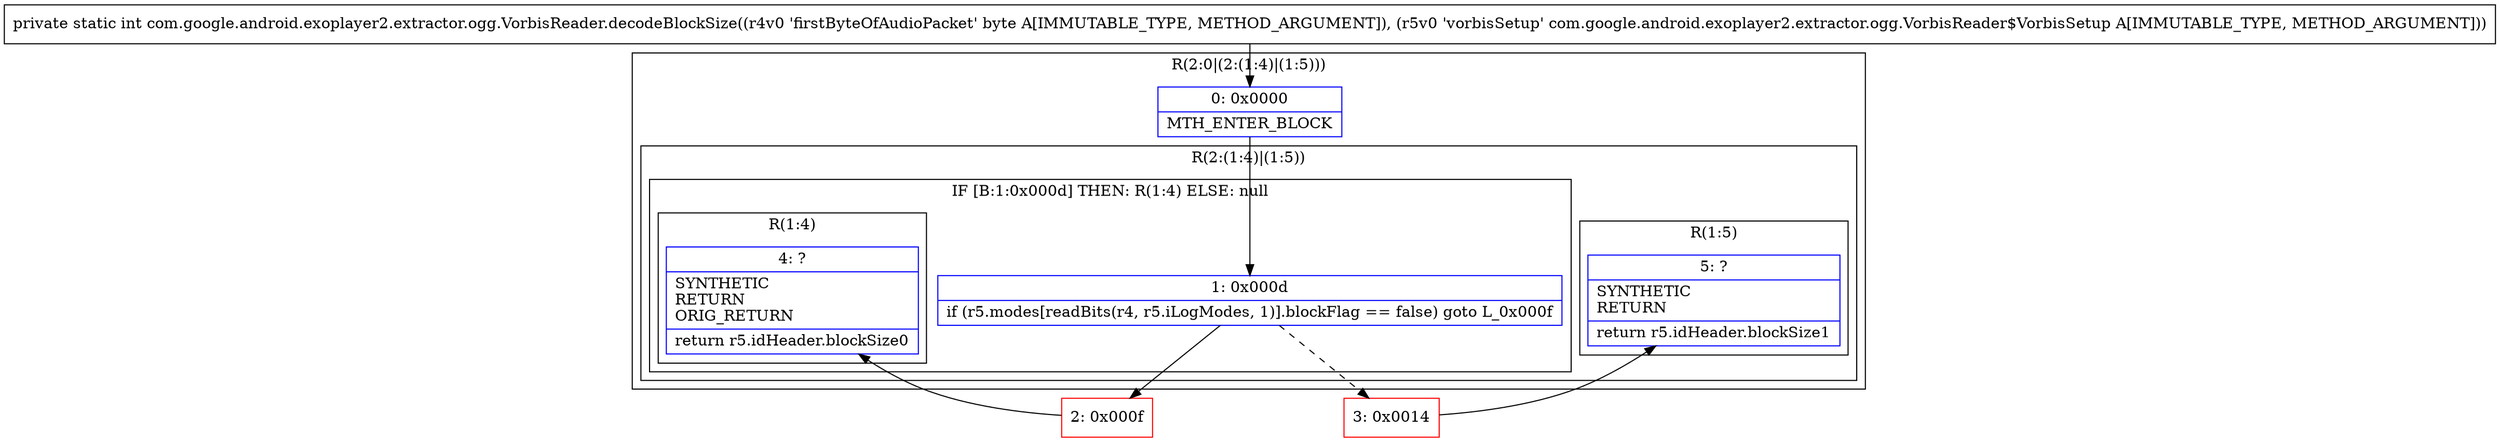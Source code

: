 digraph "CFG forcom.google.android.exoplayer2.extractor.ogg.VorbisReader.decodeBlockSize(BLcom\/google\/android\/exoplayer2\/extractor\/ogg\/VorbisReader$VorbisSetup;)I" {
subgraph cluster_Region_512122171 {
label = "R(2:0|(2:(1:4)|(1:5)))";
node [shape=record,color=blue];
Node_0 [shape=record,label="{0\:\ 0x0000|MTH_ENTER_BLOCK\l}"];
subgraph cluster_Region_1221088977 {
label = "R(2:(1:4)|(1:5))";
node [shape=record,color=blue];
subgraph cluster_IfRegion_1211431223 {
label = "IF [B:1:0x000d] THEN: R(1:4) ELSE: null";
node [shape=record,color=blue];
Node_1 [shape=record,label="{1\:\ 0x000d|if (r5.modes[readBits(r4, r5.iLogModes, 1)].blockFlag == false) goto L_0x000f\l}"];
subgraph cluster_Region_1783019874 {
label = "R(1:4)";
node [shape=record,color=blue];
Node_4 [shape=record,label="{4\:\ ?|SYNTHETIC\lRETURN\lORIG_RETURN\l|return r5.idHeader.blockSize0\l}"];
}
}
subgraph cluster_Region_1183145620 {
label = "R(1:5)";
node [shape=record,color=blue];
Node_5 [shape=record,label="{5\:\ ?|SYNTHETIC\lRETURN\l|return r5.idHeader.blockSize1\l}"];
}
}
}
Node_2 [shape=record,color=red,label="{2\:\ 0x000f}"];
Node_3 [shape=record,color=red,label="{3\:\ 0x0014}"];
MethodNode[shape=record,label="{private static int com.google.android.exoplayer2.extractor.ogg.VorbisReader.decodeBlockSize((r4v0 'firstByteOfAudioPacket' byte A[IMMUTABLE_TYPE, METHOD_ARGUMENT]), (r5v0 'vorbisSetup' com.google.android.exoplayer2.extractor.ogg.VorbisReader$VorbisSetup A[IMMUTABLE_TYPE, METHOD_ARGUMENT])) }"];
MethodNode -> Node_0;
Node_0 -> Node_1;
Node_1 -> Node_2;
Node_1 -> Node_3[style=dashed];
Node_2 -> Node_4;
Node_3 -> Node_5;
}

